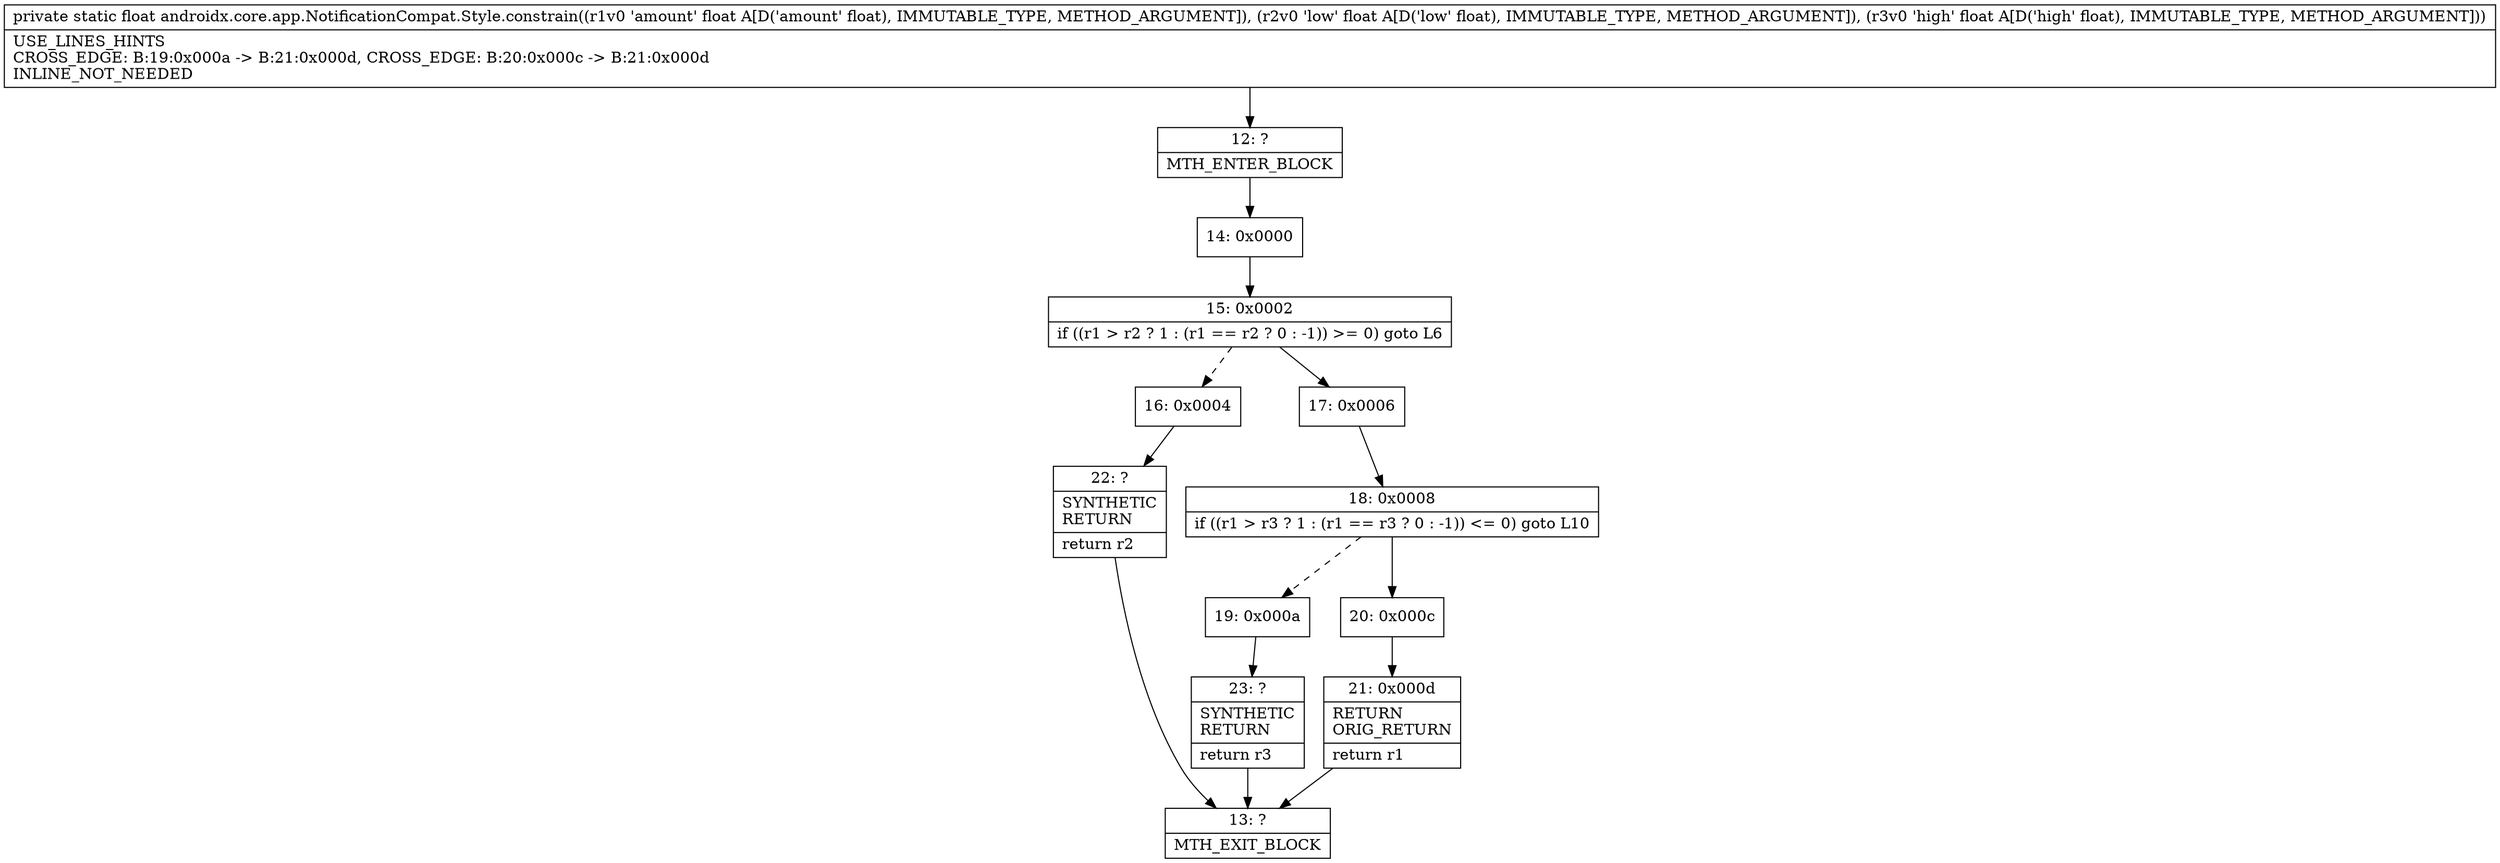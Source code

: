 digraph "CFG forandroidx.core.app.NotificationCompat.Style.constrain(FFF)F" {
Node_12 [shape=record,label="{12\:\ ?|MTH_ENTER_BLOCK\l}"];
Node_14 [shape=record,label="{14\:\ 0x0000}"];
Node_15 [shape=record,label="{15\:\ 0x0002|if ((r1 \> r2 ? 1 : (r1 == r2 ? 0 : \-1)) \>= 0) goto L6\l}"];
Node_16 [shape=record,label="{16\:\ 0x0004}"];
Node_22 [shape=record,label="{22\:\ ?|SYNTHETIC\lRETURN\l|return r2\l}"];
Node_13 [shape=record,label="{13\:\ ?|MTH_EXIT_BLOCK\l}"];
Node_17 [shape=record,label="{17\:\ 0x0006}"];
Node_18 [shape=record,label="{18\:\ 0x0008|if ((r1 \> r3 ? 1 : (r1 == r3 ? 0 : \-1)) \<= 0) goto L10\l}"];
Node_19 [shape=record,label="{19\:\ 0x000a}"];
Node_23 [shape=record,label="{23\:\ ?|SYNTHETIC\lRETURN\l|return r3\l}"];
Node_20 [shape=record,label="{20\:\ 0x000c}"];
Node_21 [shape=record,label="{21\:\ 0x000d|RETURN\lORIG_RETURN\l|return r1\l}"];
MethodNode[shape=record,label="{private static float androidx.core.app.NotificationCompat.Style.constrain((r1v0 'amount' float A[D('amount' float), IMMUTABLE_TYPE, METHOD_ARGUMENT]), (r2v0 'low' float A[D('low' float), IMMUTABLE_TYPE, METHOD_ARGUMENT]), (r3v0 'high' float A[D('high' float), IMMUTABLE_TYPE, METHOD_ARGUMENT]))  | USE_LINES_HINTS\lCROSS_EDGE: B:19:0x000a \-\> B:21:0x000d, CROSS_EDGE: B:20:0x000c \-\> B:21:0x000d\lINLINE_NOT_NEEDED\l}"];
MethodNode -> Node_12;Node_12 -> Node_14;
Node_14 -> Node_15;
Node_15 -> Node_16[style=dashed];
Node_15 -> Node_17;
Node_16 -> Node_22;
Node_22 -> Node_13;
Node_17 -> Node_18;
Node_18 -> Node_19[style=dashed];
Node_18 -> Node_20;
Node_19 -> Node_23;
Node_23 -> Node_13;
Node_20 -> Node_21;
Node_21 -> Node_13;
}

